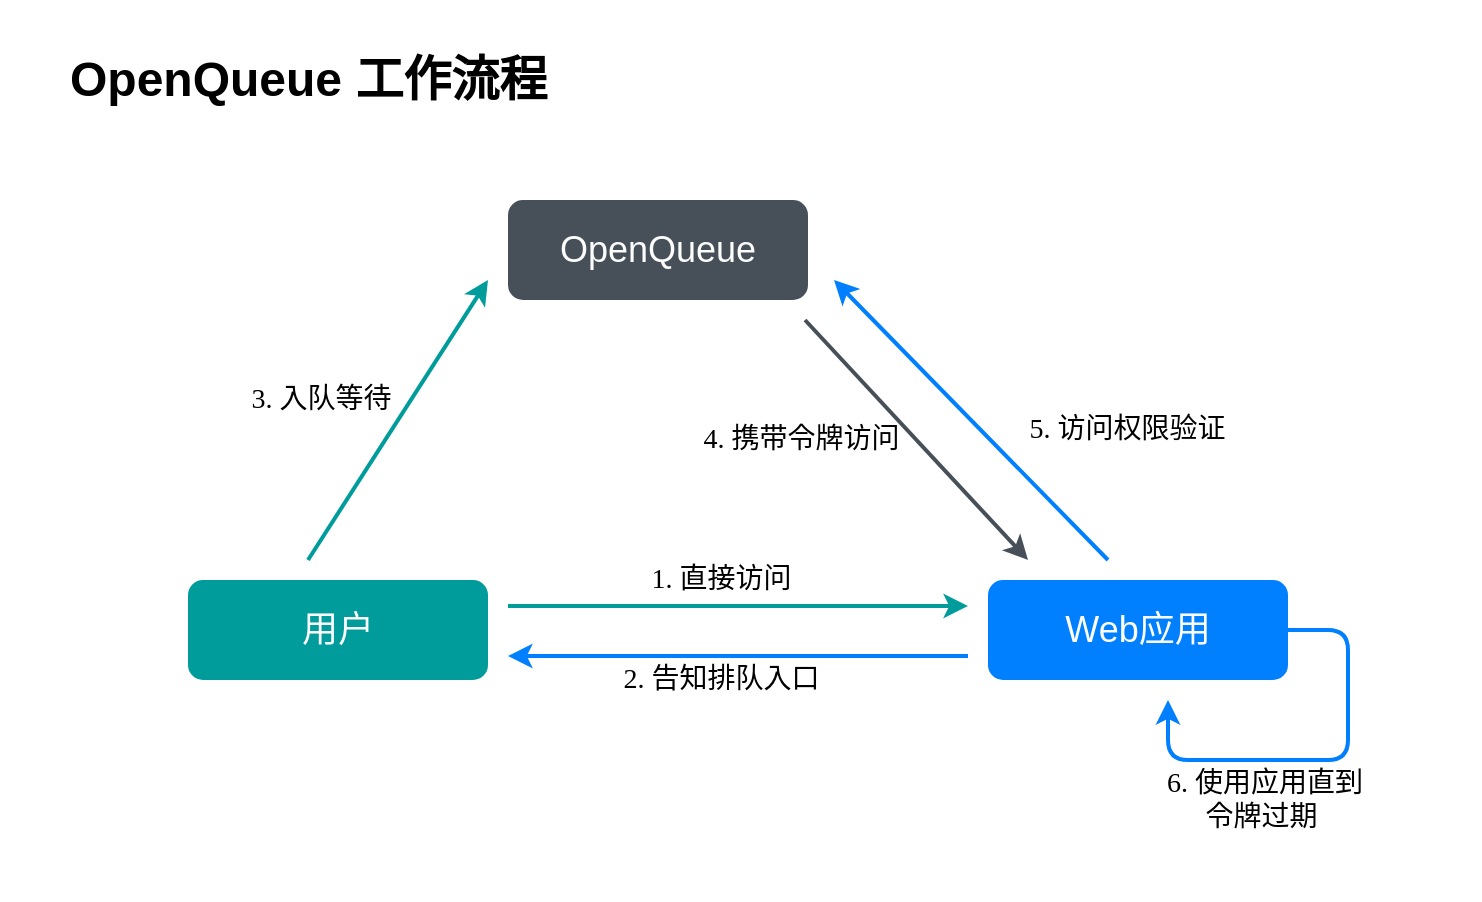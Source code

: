 <mxfile version="12.1.0" type="device" pages="1"><diagram id="jmj9nfia6LjtDw521ydt" name="Page-1"><mxGraphModel dx="1092" dy="838" grid="1" gridSize="10" guides="1" tooltips="1" connect="1" arrows="1" fold="1" page="1" pageScale="1" pageWidth="900" pageHeight="1600" background="#FFFFFF" math="0" shadow="0"><root><mxCell id="0"/><mxCell id="1" parent="0"/><mxCell id="JiMRV2gMOpO6dsUezRvl-38" value="" style="shape=ext;double=1;rounded=0;whiteSpace=wrap;html=1;fillColor=#FFFFFF;strokeColor=none;" parent="1" vertex="1"><mxGeometry x="80" y="150" width="740" height="450" as="geometry"/></mxCell><mxCell id="JiMRV2gMOpO6dsUezRvl-1" value="&lt;font style=&quot;font-size: 18px&quot; color=&quot;#fcfcfc&quot;&gt;用户&lt;/font&gt;" style="rounded=1;whiteSpace=wrap;html=1;fillColor=#009C9C;strokeColor=none;" parent="1" vertex="1"><mxGeometry x="174" y="440" width="150" height="50" as="geometry"/></mxCell><mxCell id="JiMRV2gMOpO6dsUezRvl-2" value="&lt;font color=&quot;#fcfcfc&quot;&gt;&lt;span style=&quot;font-size: 18px&quot;&gt;Web应用&lt;/span&gt;&lt;/font&gt;" style="rounded=1;whiteSpace=wrap;html=1;fillColor=#007FFF;strokeColor=none;" parent="1" vertex="1"><mxGeometry x="574" y="440" width="150" height="50" as="geometry"/></mxCell><mxCell id="JiMRV2gMOpO6dsUezRvl-4" value="&lt;font color=&quot;#fcfcfc&quot;&gt;&lt;span style=&quot;font-size: 18px&quot;&gt;OpenQueue&lt;/span&gt;&lt;/font&gt;" style="rounded=1;whiteSpace=wrap;html=1;fillColor=#475059;strokeColor=none;" parent="1" vertex="1"><mxGeometry x="334" y="250" width="150" height="50" as="geometry"/></mxCell><mxCell id="JiMRV2gMOpO6dsUezRvl-5" value="" style="endArrow=classic;html=1;strokeColor=#009C9C;jumpSize=12;strokeWidth=2;" parent="1" edge="1"><mxGeometry width="50" height="50" relative="1" as="geometry"><mxPoint x="334" y="453" as="sourcePoint"/><mxPoint x="564" y="453" as="targetPoint"/></mxGeometry></mxCell><mxCell id="JiMRV2gMOpO6dsUezRvl-7" value="&lt;font style=&quot;font-size: 14px&quot; face=&quot;Verdana&quot;&gt;1. 直接访问&amp;nbsp;&lt;/font&gt;" style="text;html=1;strokeColor=none;fillColor=none;align=center;verticalAlign=middle;whiteSpace=wrap;rounded=0;" parent="1" vertex="1"><mxGeometry x="364" y="430" width="157" height="20" as="geometry"/></mxCell><mxCell id="JiMRV2gMOpO6dsUezRvl-8" value="&lt;font style=&quot;font-size: 14px&quot; face=&quot;Verdana&quot;&gt;2. 告知排队入口&amp;nbsp;&lt;/font&gt;" style="text;html=1;strokeColor=none;fillColor=none;align=center;verticalAlign=middle;whiteSpace=wrap;rounded=0;" parent="1" vertex="1"><mxGeometry x="364" y="480" width="157" height="20" as="geometry"/></mxCell><mxCell id="JiMRV2gMOpO6dsUezRvl-9" value="" style="endArrow=classic;html=1;strokeColor=#007FFF;strokeWidth=2;" parent="1" edge="1"><mxGeometry width="50" height="50" relative="1" as="geometry"><mxPoint x="564" y="478" as="sourcePoint"/><mxPoint x="334" y="478" as="targetPoint"/></mxGeometry></mxCell><mxCell id="JiMRV2gMOpO6dsUezRvl-11" value="" style="endArrow=classic;html=1;strokeColor=#009C9C;strokeWidth=2;" parent="1" edge="1"><mxGeometry width="50" height="50" relative="1" as="geometry"><mxPoint x="234" y="430" as="sourcePoint"/><mxPoint x="324" y="290" as="targetPoint"/></mxGeometry></mxCell><mxCell id="JiMRV2gMOpO6dsUezRvl-12" value="&lt;font style=&quot;font-size: 14px&quot; face=&quot;Verdana&quot;&gt;3. 入队等待&amp;nbsp;&lt;/font&gt;" style="text;html=1;strokeColor=none;fillColor=none;align=center;verticalAlign=middle;whiteSpace=wrap;rounded=0;" parent="1" vertex="1"><mxGeometry x="164" y="340" width="157" height="20" as="geometry"/></mxCell><mxCell id="JiMRV2gMOpO6dsUezRvl-25" value="&lt;font style=&quot;font-size: 14px&quot; face=&quot;Verdana&quot;&gt;4. 携带令牌访问&amp;nbsp;&lt;/font&gt;" style="text;html=1;strokeColor=none;fillColor=none;align=center;verticalAlign=middle;whiteSpace=wrap;rounded=0;" parent="1" vertex="1"><mxGeometry x="404" y="360" width="157" height="20" as="geometry"/></mxCell><mxCell id="JiMRV2gMOpO6dsUezRvl-29" value="" style="endArrow=classic;html=1;strokeColor=#475059;strokeWidth=2;" parent="1" edge="1"><mxGeometry width="50" height="50" relative="1" as="geometry"><mxPoint x="482.5" y="310" as="sourcePoint"/><mxPoint x="594" y="430" as="targetPoint"/></mxGeometry></mxCell><mxCell id="JiMRV2gMOpO6dsUezRvl-30" value="" style="endArrow=classic;html=1;strokeColor=#007FFF;strokeWidth=2;" parent="1" edge="1"><mxGeometry width="50" height="50" relative="1" as="geometry"><mxPoint x="634" y="430" as="sourcePoint"/><mxPoint x="497" y="290" as="targetPoint"/></mxGeometry></mxCell><mxCell id="JiMRV2gMOpO6dsUezRvl-31" value="&lt;font style=&quot;font-size: 14px&quot; face=&quot;Verdana&quot;&gt;5. 访问权限验证&amp;nbsp;&lt;/font&gt;" style="text;html=1;strokeColor=none;fillColor=none;align=center;verticalAlign=middle;whiteSpace=wrap;rounded=0;" parent="1" vertex="1"><mxGeometry x="567" y="355" width="157" height="20" as="geometry"/></mxCell><mxCell id="JiMRV2gMOpO6dsUezRvl-34" value="" style="edgeStyle=segmentEdgeStyle;endArrow=classic;html=1;strokeColor=#007FFF;strokeWidth=2;exitX=1;exitY=0.5;exitDx=0;exitDy=0;" parent="1" source="JiMRV2gMOpO6dsUezRvl-2" edge="1"><mxGeometry width="50" height="50" relative="1" as="geometry"><mxPoint x="764" y="465" as="sourcePoint"/><mxPoint x="664" y="500" as="targetPoint"/><Array as="points"><mxPoint x="754" y="465"/><mxPoint x="754" y="530"/><mxPoint x="664" y="530"/></Array></mxGeometry></mxCell><mxCell id="JiMRV2gMOpO6dsUezRvl-36" value="&lt;font style=&quot;font-size: 14px&quot; face=&quot;Verdana&quot;&gt;6. 使用应用直到&lt;br&gt;令牌过期&amp;nbsp;&lt;/font&gt;" style="text;html=1;strokeColor=none;fillColor=none;align=center;verticalAlign=middle;whiteSpace=wrap;rounded=0;" parent="1" vertex="1"><mxGeometry x="634" y="540" width="157" height="20" as="geometry"/></mxCell><mxCell id="JiMRV2gMOpO6dsUezRvl-37" value="&lt;h1&gt;OpenQueue 工作流程&lt;/h1&gt;" style="text;html=1;strokeColor=none;fillColor=none;spacing=5;spacingTop=-20;whiteSpace=wrap;overflow=hidden;rounded=0;" parent="1" vertex="1"><mxGeometry x="110" y="170" width="265" height="120" as="geometry"/></mxCell></root></mxGraphModel></diagram></mxfile>